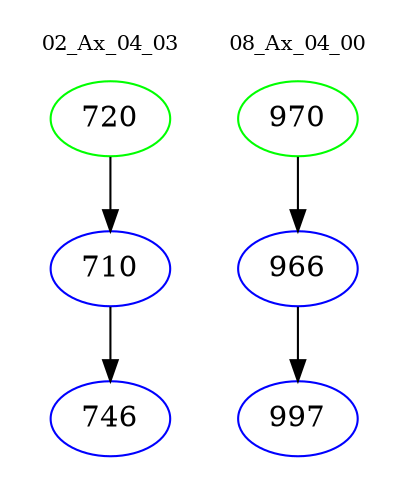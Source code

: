 digraph{
subgraph cluster_0 {
color = white
label = "02_Ax_04_03";
fontsize=10;
T0_720 [label="720", color="green"]
T0_720 -> T0_710 [color="black"]
T0_710 [label="710", color="blue"]
T0_710 -> T0_746 [color="black"]
T0_746 [label="746", color="blue"]
}
subgraph cluster_1 {
color = white
label = "08_Ax_04_00";
fontsize=10;
T1_970 [label="970", color="green"]
T1_970 -> T1_966 [color="black"]
T1_966 [label="966", color="blue"]
T1_966 -> T1_997 [color="black"]
T1_997 [label="997", color="blue"]
}
}
